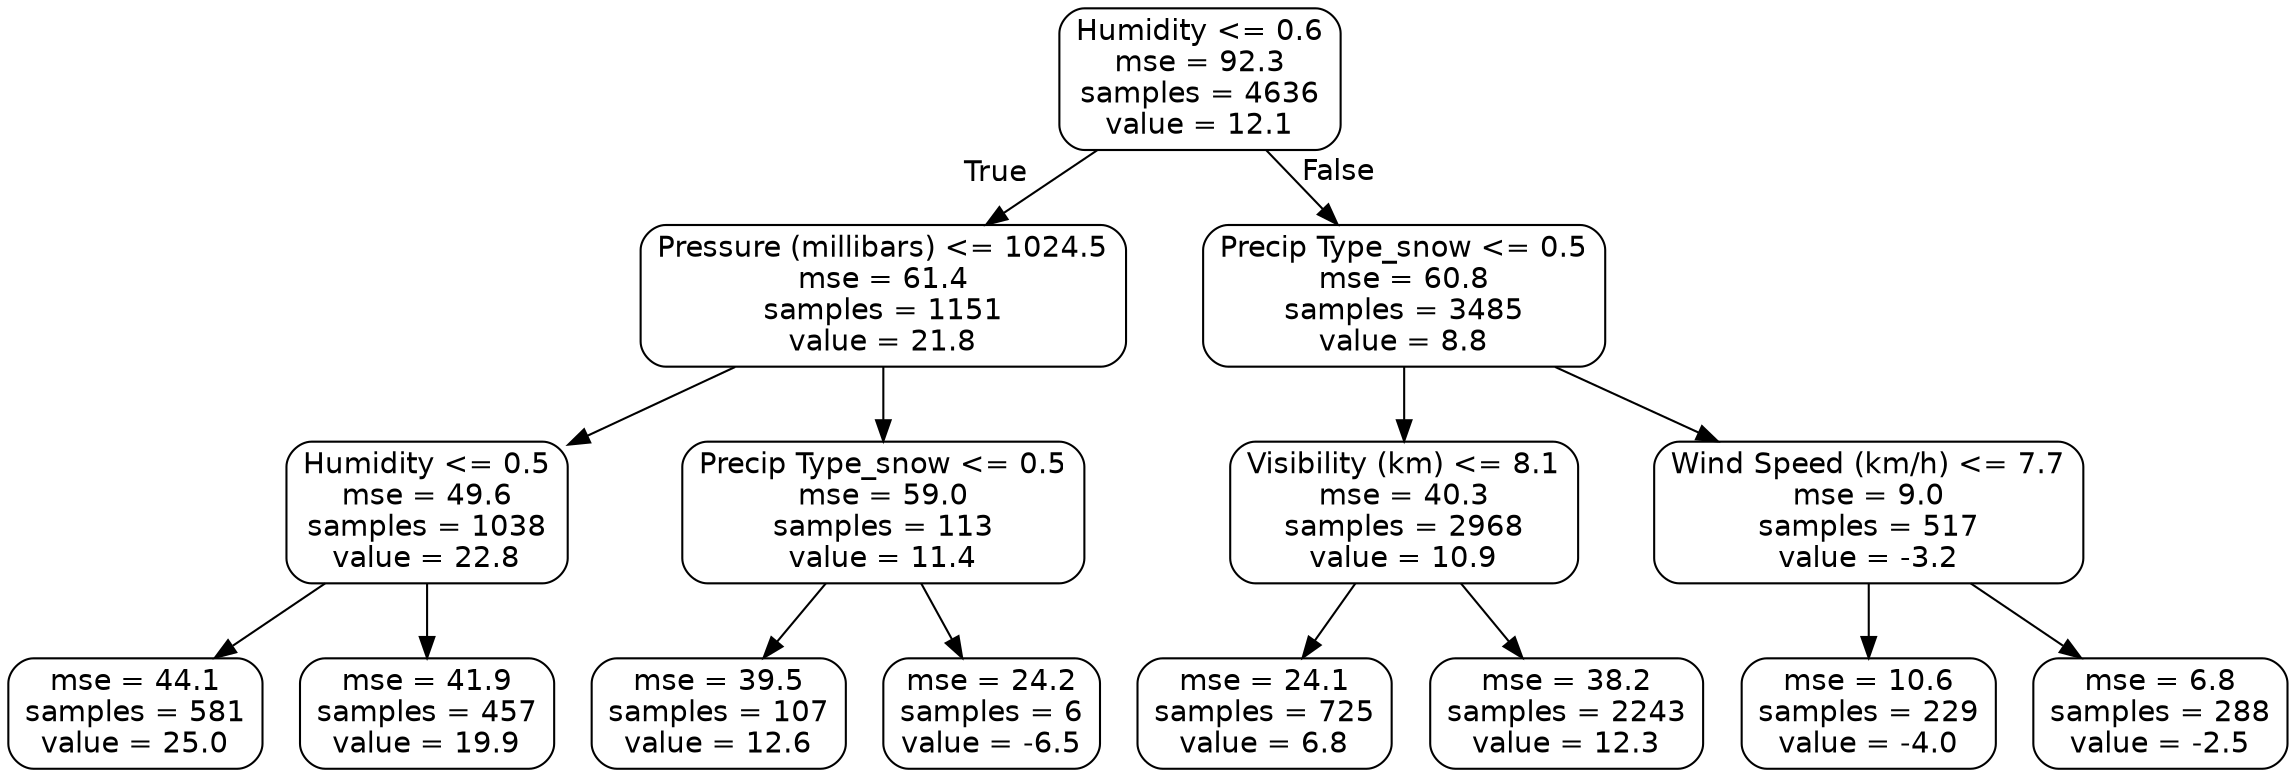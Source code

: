 digraph Tree {
node [shape=box, style="rounded", color="black", fontname=helvetica] ;
edge [fontname=helvetica] ;
0 [label="Humidity <= 0.6\nmse = 92.3\nsamples = 4636\nvalue = 12.1"] ;
1 [label="Pressure (millibars) <= 1024.5\nmse = 61.4\nsamples = 1151\nvalue = 21.8"] ;
0 -> 1 [labeldistance=2.5, labelangle=45, headlabel="True"] ;
2 [label="Humidity <= 0.5\nmse = 49.6\nsamples = 1038\nvalue = 22.8"] ;
1 -> 2 ;
3 [label="mse = 44.1\nsamples = 581\nvalue = 25.0"] ;
2 -> 3 ;
4 [label="mse = 41.9\nsamples = 457\nvalue = 19.9"] ;
2 -> 4 ;
5 [label="Precip Type_snow <= 0.5\nmse = 59.0\nsamples = 113\nvalue = 11.4"] ;
1 -> 5 ;
6 [label="mse = 39.5\nsamples = 107\nvalue = 12.6"] ;
5 -> 6 ;
7 [label="mse = 24.2\nsamples = 6\nvalue = -6.5"] ;
5 -> 7 ;
8 [label="Precip Type_snow <= 0.5\nmse = 60.8\nsamples = 3485\nvalue = 8.8"] ;
0 -> 8 [labeldistance=2.5, labelangle=-45, headlabel="False"] ;
9 [label="Visibility (km) <= 8.1\nmse = 40.3\nsamples = 2968\nvalue = 10.9"] ;
8 -> 9 ;
10 [label="mse = 24.1\nsamples = 725\nvalue = 6.8"] ;
9 -> 10 ;
11 [label="mse = 38.2\nsamples = 2243\nvalue = 12.3"] ;
9 -> 11 ;
12 [label="Wind Speed (km/h) <= 7.7\nmse = 9.0\nsamples = 517\nvalue = -3.2"] ;
8 -> 12 ;
13 [label="mse = 10.6\nsamples = 229\nvalue = -4.0"] ;
12 -> 13 ;
14 [label="mse = 6.8\nsamples = 288\nvalue = -2.5"] ;
12 -> 14 ;
}
